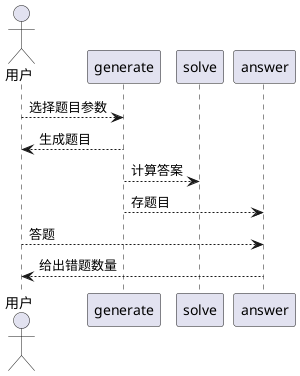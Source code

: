 @startuml sequence
actor 用户
用户 --> generate: 选择题目参数
generate --> 用户: 生成题目
generate --> solve: 计算答案
generate --> answer: 存题目
用户 --> answer: 答题
answer --> 用户: 给出错题数量
@enduml